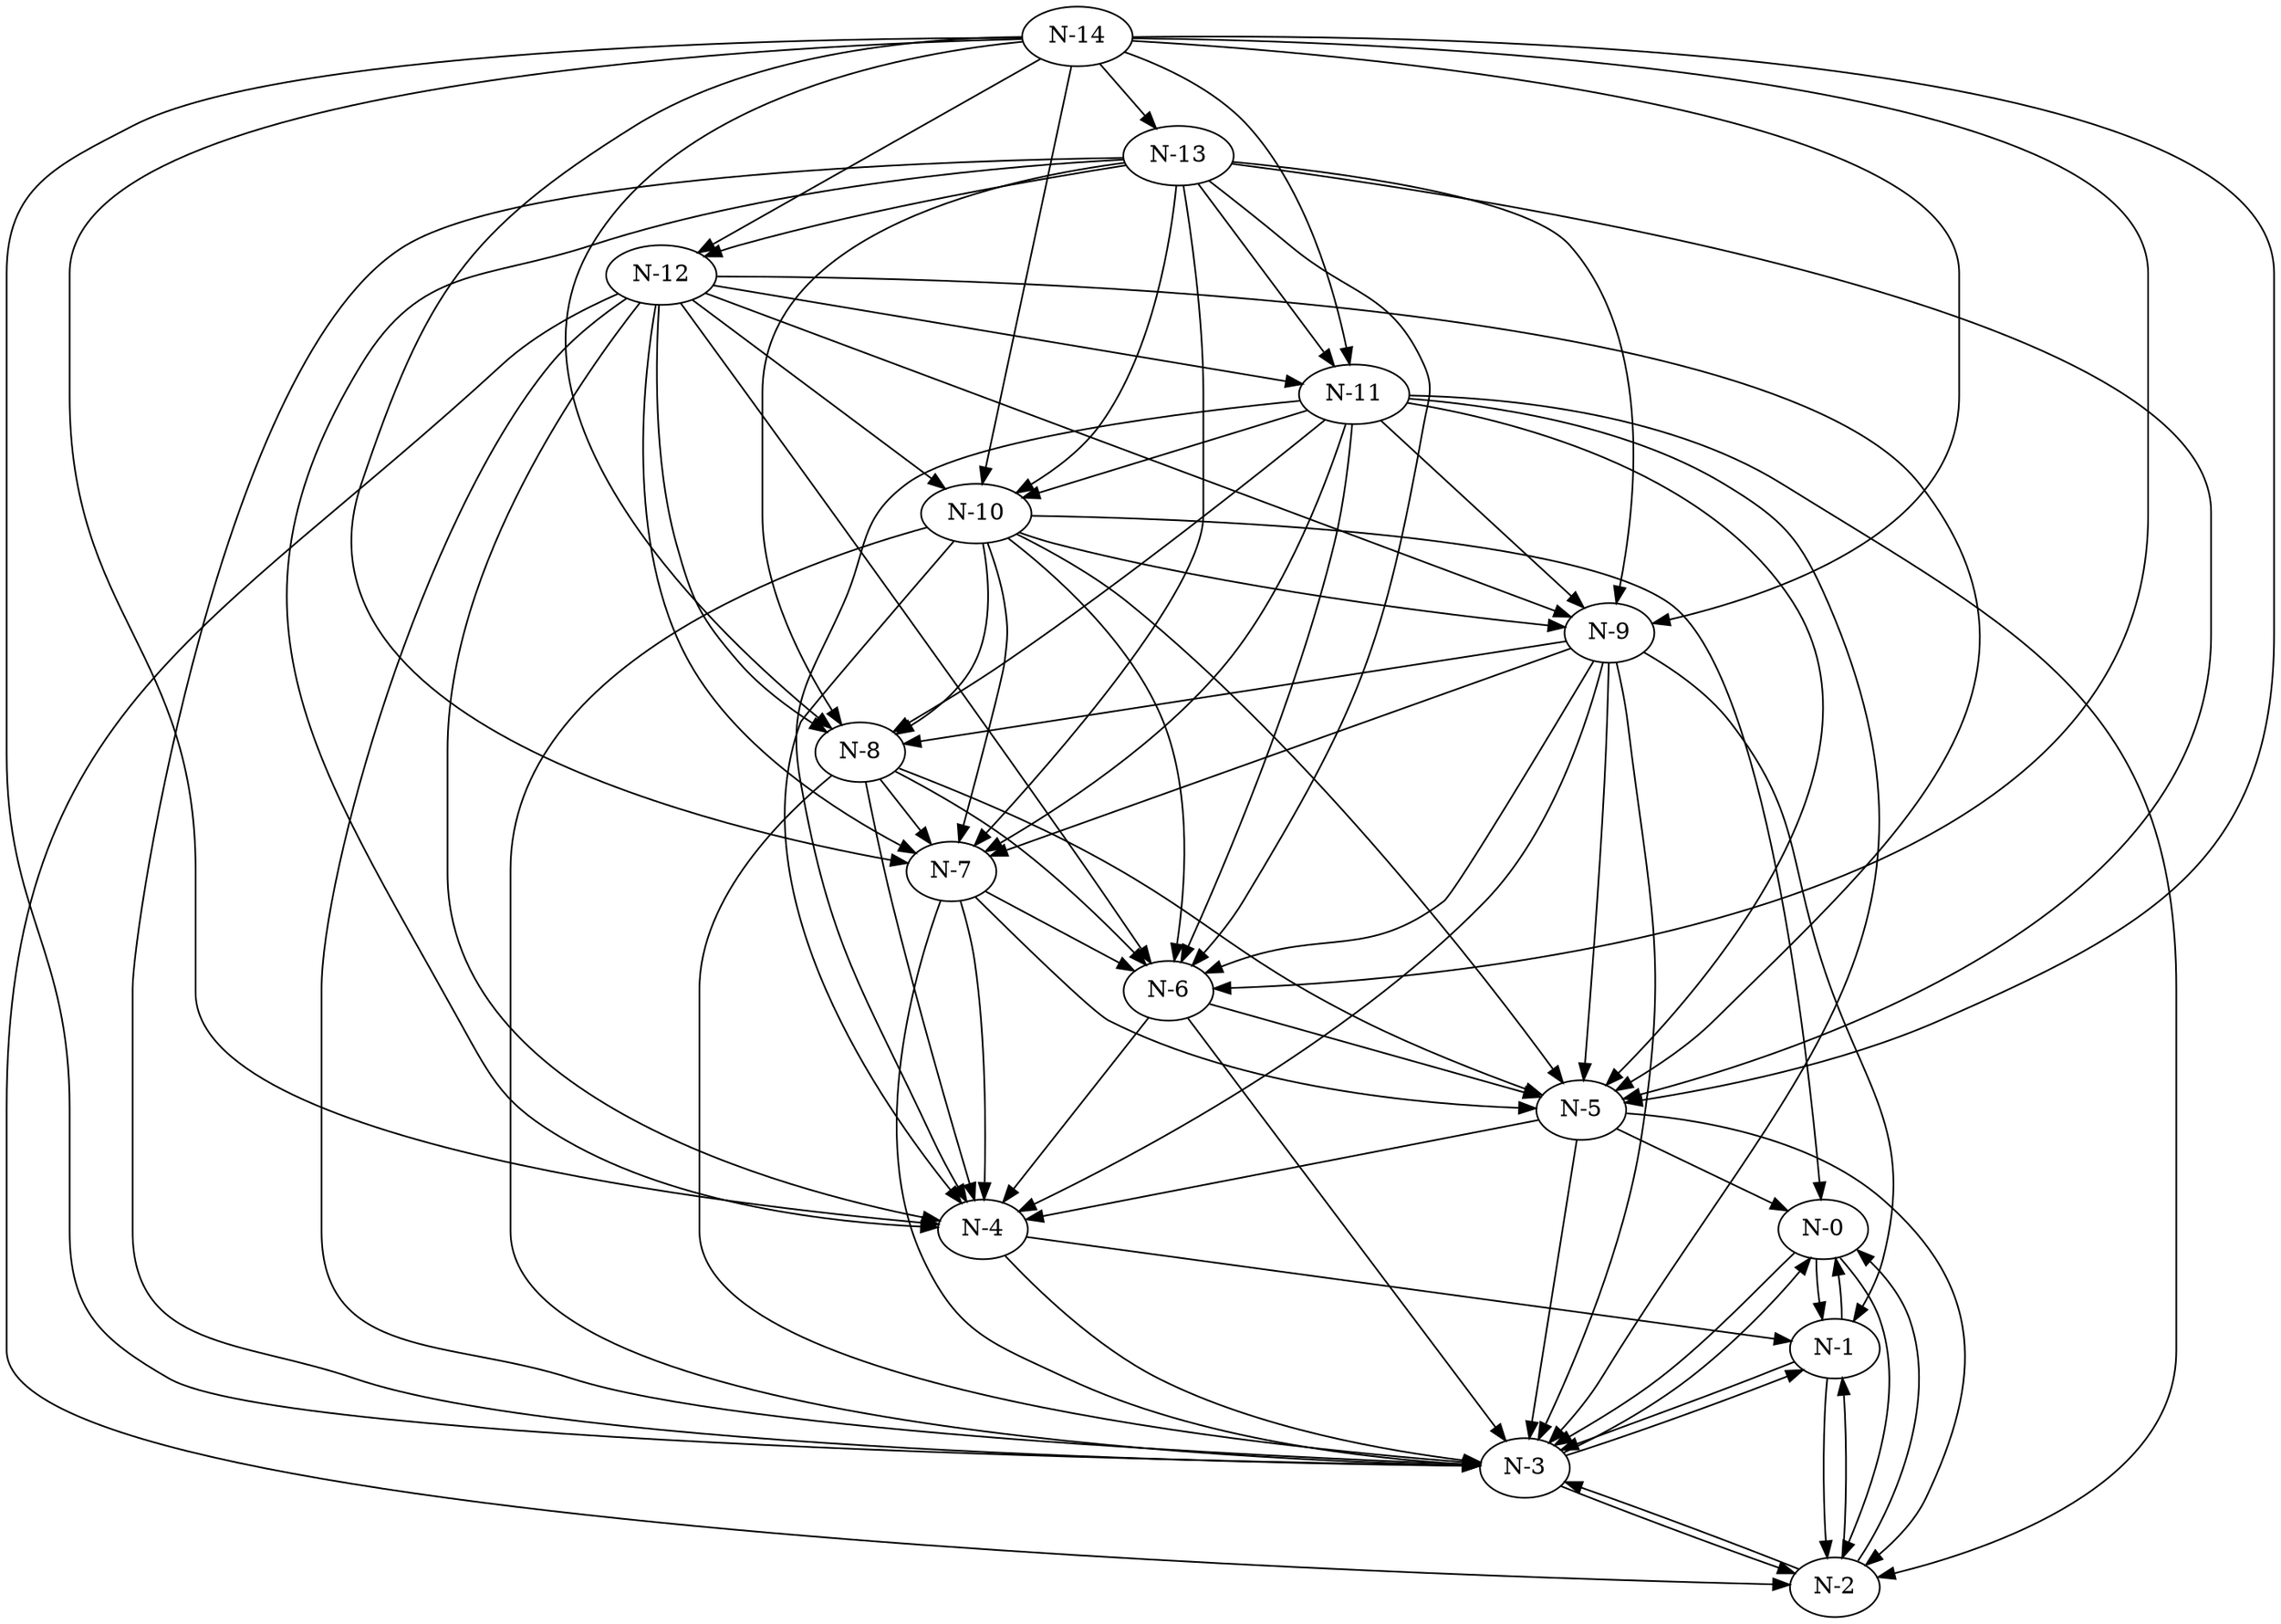 digraph G {
    "N-0" -> "N-1";
    "N-0" -> "N-2";
    "N-0" -> "N-3";
    "N-1" -> "N-0";
    "N-1" -> "N-2";
    "N-1" -> "N-3";
    "N-2" -> "N-0";
    "N-2" -> "N-1";
    "N-2" -> "N-3";
    "N-3" -> "N-0";
    "N-3" -> "N-1";
    "N-3" -> "N-2";
    "N-4" -> "N-3";
    "N-4" -> "N-1";
    "N-5" -> "N-2";
    "N-5" -> "N-4";
    "N-5" -> "N-0";
    "N-5" -> "N-3";
    "N-6" -> "N-3";
    "N-6" -> "N-5";
    "N-6" -> "N-4";
    "N-7" -> "N-5";
    "N-7" -> "N-3";
    "N-7" -> "N-4";
    "N-7" -> "N-6";
    "N-8" -> "N-5";
    "N-8" -> "N-4";
    "N-8" -> "N-7";
    "N-8" -> "N-3";
    "N-8" -> "N-6";
    "N-9" -> "N-4";
    "N-9" -> "N-6";
    "N-9" -> "N-5";
    "N-9" -> "N-8";
    "N-9" -> "N-3";
    "N-9" -> "N-7";
    "N-9" -> "N-1";
    "N-10" -> "N-6";
    "N-10" -> "N-8";
    "N-10" -> "N-7";
    "N-10" -> "N-3";
    "N-10" -> "N-9";
    "N-10" -> "N-4";
    "N-10" -> "N-5";
    "N-10" -> "N-0";
    "N-11" -> "N-8";
    "N-11" -> "N-10";
    "N-11" -> "N-9";
    "N-11" -> "N-6";
    "N-11" -> "N-7";
    "N-11" -> "N-4";
    "N-11" -> "N-5";
    "N-11" -> "N-3";
    "N-11" -> "N-2";
    "N-12" -> "N-8";
    "N-12" -> "N-2";
    "N-12" -> "N-11";
    "N-12" -> "N-4";
    "N-12" -> "N-7";
    "N-12" -> "N-9";
    "N-12" -> "N-5";
    "N-12" -> "N-10";
    "N-12" -> "N-6";
    "N-12" -> "N-3";
    "N-13" -> "N-8";
    "N-13" -> "N-7";
    "N-13" -> "N-9";
    "N-13" -> "N-6";
    "N-13" -> "N-11";
    "N-13" -> "N-5";
    "N-13" -> "N-4";
    "N-13" -> "N-10";
    "N-13" -> "N-3";
    "N-13" -> "N-12";
    "N-14" -> "N-13";
    "N-14" -> "N-7";
    "N-14" -> "N-6";
    "N-14" -> "N-3";
    "N-14" -> "N-4";
    "N-14" -> "N-9";
    "N-14" -> "N-5";
    "N-14" -> "N-10";
    "N-14" -> "N-11";
    "N-14" -> "N-8";
    "N-14" -> "N-12";
}
